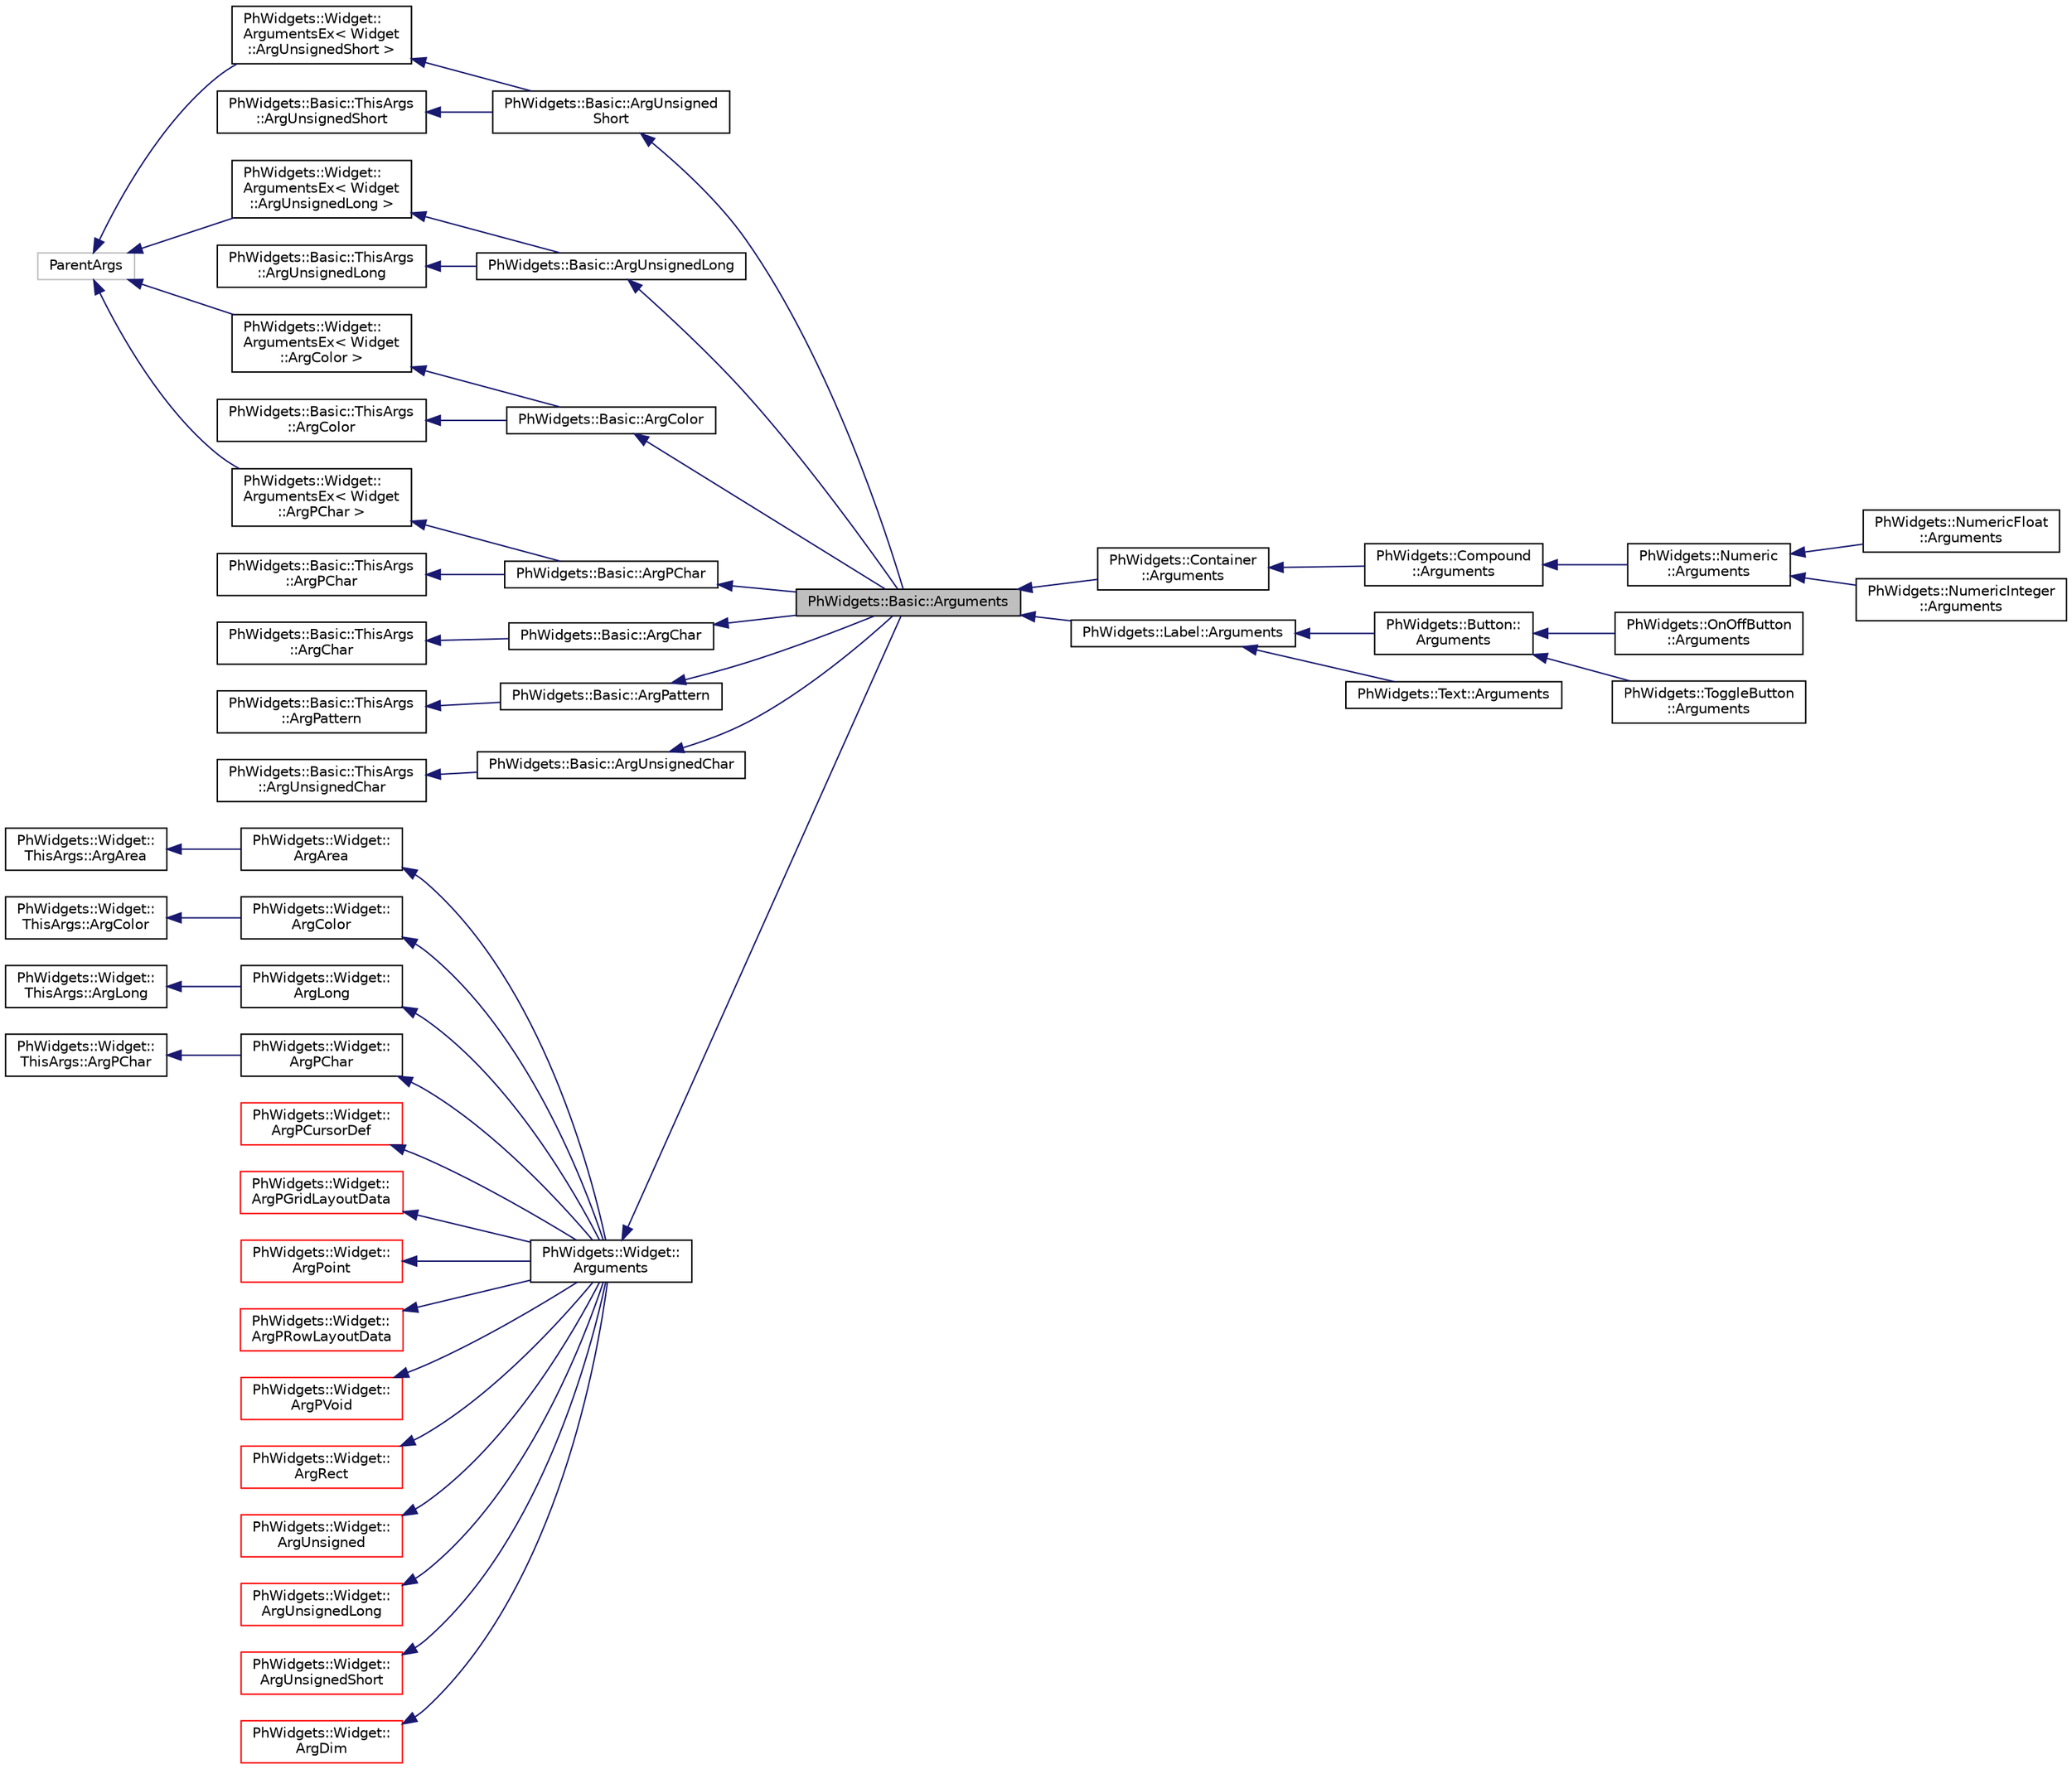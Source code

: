digraph "PhWidgets::Basic::Arguments"
{
  edge [fontname="Helvetica",fontsize="10",labelfontname="Helvetica",labelfontsize="10"];
  node [fontname="Helvetica",fontsize="10",shape=record];
  rankdir="LR";
  Node0 [label="PhWidgets::Basic::Arguments",height=0.2,width=0.4,color="black", fillcolor="grey75", style="filled", fontcolor="black"];
  Node1 -> Node0 [dir="back",color="midnightblue",fontsize="10",style="solid",fontname="Helvetica"];
  Node1 [label="PhWidgets::Basic::ArgUnsigned\lShort",height=0.2,width=0.4,color="black", fillcolor="white", style="filled",URL="$struct_ph_widgets_1_1_basic_1_1_arg_unsigned_short.html"];
  Node2 -> Node1 [dir="back",color="midnightblue",fontsize="10",style="solid",fontname="Helvetica"];
  Node2 [label="PhWidgets::Widget::\lArgumentsEx\< Widget\l::ArgUnsignedShort \>",height=0.2,width=0.4,color="black", fillcolor="white", style="filled",URL="$struct_ph_widgets_1_1_widget_1_1_arguments_ex.html"];
  Node3 -> Node2 [dir="back",color="midnightblue",fontsize="10",style="solid",fontname="Helvetica"];
  Node3 [label="ParentArgs",height=0.2,width=0.4,color="grey75", fillcolor="white", style="filled"];
  Node4 -> Node1 [dir="back",color="midnightblue",fontsize="10",style="solid",fontname="Helvetica"];
  Node4 [label="PhWidgets::Basic::ThisArgs\l::ArgUnsignedShort",height=0.2,width=0.4,color="black", fillcolor="white", style="filled",URL="$struct_ph_widgets_1_1_basic_1_1_this_args_1_1_arg_unsigned_short.html"];
  Node5 -> Node0 [dir="back",color="midnightblue",fontsize="10",style="solid",fontname="Helvetica"];
  Node5 [label="PhWidgets::Basic::ArgUnsignedLong",height=0.2,width=0.4,color="black", fillcolor="white", style="filled",URL="$struct_ph_widgets_1_1_basic_1_1_arg_unsigned_long.html"];
  Node6 -> Node5 [dir="back",color="midnightblue",fontsize="10",style="solid",fontname="Helvetica"];
  Node6 [label="PhWidgets::Widget::\lArgumentsEx\< Widget\l::ArgUnsignedLong \>",height=0.2,width=0.4,color="black", fillcolor="white", style="filled",URL="$struct_ph_widgets_1_1_widget_1_1_arguments_ex.html"];
  Node3 -> Node6 [dir="back",color="midnightblue",fontsize="10",style="solid",fontname="Helvetica"];
  Node7 -> Node5 [dir="back",color="midnightblue",fontsize="10",style="solid",fontname="Helvetica"];
  Node7 [label="PhWidgets::Basic::ThisArgs\l::ArgUnsignedLong",height=0.2,width=0.4,color="black", fillcolor="white", style="filled",URL="$struct_ph_widgets_1_1_basic_1_1_this_args_1_1_arg_unsigned_long.html"];
  Node8 -> Node0 [dir="back",color="midnightblue",fontsize="10",style="solid",fontname="Helvetica"];
  Node8 [label="PhWidgets::Basic::ArgColor",height=0.2,width=0.4,color="black", fillcolor="white", style="filled",URL="$struct_ph_widgets_1_1_basic_1_1_arg_color.html"];
  Node9 -> Node8 [dir="back",color="midnightblue",fontsize="10",style="solid",fontname="Helvetica"];
  Node9 [label="PhWidgets::Widget::\lArgumentsEx\< Widget\l::ArgColor \>",height=0.2,width=0.4,color="black", fillcolor="white", style="filled",URL="$struct_ph_widgets_1_1_widget_1_1_arguments_ex.html"];
  Node3 -> Node9 [dir="back",color="midnightblue",fontsize="10",style="solid",fontname="Helvetica"];
  Node10 -> Node8 [dir="back",color="midnightblue",fontsize="10",style="solid",fontname="Helvetica"];
  Node10 [label="PhWidgets::Basic::ThisArgs\l::ArgColor",height=0.2,width=0.4,color="black", fillcolor="white", style="filled",URL="$struct_ph_widgets_1_1_basic_1_1_this_args_1_1_arg_color.html"];
  Node11 -> Node0 [dir="back",color="midnightblue",fontsize="10",style="solid",fontname="Helvetica"];
  Node11 [label="PhWidgets::Basic::ArgChar",height=0.2,width=0.4,color="black", fillcolor="white", style="filled",URL="$struct_ph_widgets_1_1_basic_1_1_arg_char.html"];
  Node12 -> Node11 [dir="back",color="midnightblue",fontsize="10",style="solid",fontname="Helvetica"];
  Node12 [label="PhWidgets::Basic::ThisArgs\l::ArgChar",height=0.2,width=0.4,color="black", fillcolor="white", style="filled",URL="$struct_ph_widgets_1_1_basic_1_1_this_args_1_1_arg_char.html"];
  Node13 -> Node0 [dir="back",color="midnightblue",fontsize="10",style="solid",fontname="Helvetica"];
  Node13 [label="PhWidgets::Basic::ArgPattern",height=0.2,width=0.4,color="black", fillcolor="white", style="filled",URL="$struct_ph_widgets_1_1_basic_1_1_arg_pattern.html"];
  Node14 -> Node13 [dir="back",color="midnightblue",fontsize="10",style="solid",fontname="Helvetica"];
  Node14 [label="PhWidgets::Basic::ThisArgs\l::ArgPattern",height=0.2,width=0.4,color="black", fillcolor="white", style="filled",URL="$struct_ph_widgets_1_1_basic_1_1_this_args_1_1_arg_pattern.html"];
  Node15 -> Node0 [dir="back",color="midnightblue",fontsize="10",style="solid",fontname="Helvetica"];
  Node15 [label="PhWidgets::Basic::ArgUnsignedChar",height=0.2,width=0.4,color="black", fillcolor="white", style="filled",URL="$struct_ph_widgets_1_1_basic_1_1_arg_unsigned_char.html"];
  Node16 -> Node15 [dir="back",color="midnightblue",fontsize="10",style="solid",fontname="Helvetica"];
  Node16 [label="PhWidgets::Basic::ThisArgs\l::ArgUnsignedChar",height=0.2,width=0.4,color="black", fillcolor="white", style="filled",URL="$struct_ph_widgets_1_1_basic_1_1_this_args_1_1_arg_unsigned_char.html"];
  Node17 -> Node0 [dir="back",color="midnightblue",fontsize="10",style="solid",fontname="Helvetica"];
  Node17 [label="PhWidgets::Basic::ArgPChar",height=0.2,width=0.4,color="black", fillcolor="white", style="filled",URL="$struct_ph_widgets_1_1_basic_1_1_arg_p_char.html"];
  Node18 -> Node17 [dir="back",color="midnightblue",fontsize="10",style="solid",fontname="Helvetica"];
  Node18 [label="PhWidgets::Widget::\lArgumentsEx\< Widget\l::ArgPChar \>",height=0.2,width=0.4,color="black", fillcolor="white", style="filled",URL="$struct_ph_widgets_1_1_widget_1_1_arguments_ex.html"];
  Node3 -> Node18 [dir="back",color="midnightblue",fontsize="10",style="solid",fontname="Helvetica"];
  Node19 -> Node17 [dir="back",color="midnightblue",fontsize="10",style="solid",fontname="Helvetica"];
  Node19 [label="PhWidgets::Basic::ThisArgs\l::ArgPChar",height=0.2,width=0.4,color="black", fillcolor="white", style="filled",URL="$struct_ph_widgets_1_1_basic_1_1_this_args_1_1_arg_p_char.html"];
  Node20 -> Node0 [dir="back",color="midnightblue",fontsize="10",style="solid",fontname="Helvetica"];
  Node20 [label="PhWidgets::Widget::\lArguments",height=0.2,width=0.4,color="black", fillcolor="white", style="filled",URL="$struct_ph_widgets_1_1_widget_1_1_arguments.html"];
  Node21 -> Node20 [dir="back",color="midnightblue",fontsize="10",style="solid",fontname="Helvetica"];
  Node21 [label="PhWidgets::Widget::\lArgArea",height=0.2,width=0.4,color="black", fillcolor="white", style="filled",URL="$struct_ph_widgets_1_1_widget_1_1_arg_area.html"];
  Node22 -> Node21 [dir="back",color="midnightblue",fontsize="10",style="solid",fontname="Helvetica"];
  Node22 [label="PhWidgets::Widget::\lThisArgs::ArgArea",height=0.2,width=0.4,color="black", fillcolor="white", style="filled",URL="$struct_ph_widgets_1_1_widget_1_1_this_args_1_1_arg_area.html"];
  Node23 -> Node20 [dir="back",color="midnightblue",fontsize="10",style="solid",fontname="Helvetica"];
  Node23 [label="PhWidgets::Widget::\lArgColor",height=0.2,width=0.4,color="black", fillcolor="white", style="filled",URL="$struct_ph_widgets_1_1_widget_1_1_arg_color.html"];
  Node24 -> Node23 [dir="back",color="midnightblue",fontsize="10",style="solid",fontname="Helvetica"];
  Node24 [label="PhWidgets::Widget::\lThisArgs::ArgColor",height=0.2,width=0.4,color="black", fillcolor="white", style="filled",URL="$struct_ph_widgets_1_1_widget_1_1_this_args_1_1_arg_color.html"];
  Node25 -> Node20 [dir="back",color="midnightblue",fontsize="10",style="solid",fontname="Helvetica"];
  Node25 [label="PhWidgets::Widget::\lArgLong",height=0.2,width=0.4,color="black", fillcolor="white", style="filled",URL="$struct_ph_widgets_1_1_widget_1_1_arg_long.html"];
  Node26 -> Node25 [dir="back",color="midnightblue",fontsize="10",style="solid",fontname="Helvetica"];
  Node26 [label="PhWidgets::Widget::\lThisArgs::ArgLong",height=0.2,width=0.4,color="black", fillcolor="white", style="filled",URL="$struct_ph_widgets_1_1_widget_1_1_this_args_1_1_arg_long.html"];
  Node27 -> Node20 [dir="back",color="midnightblue",fontsize="10",style="solid",fontname="Helvetica"];
  Node27 [label="PhWidgets::Widget::\lArgPChar",height=0.2,width=0.4,color="black", fillcolor="white", style="filled",URL="$struct_ph_widgets_1_1_widget_1_1_arg_p_char.html"];
  Node28 -> Node27 [dir="back",color="midnightblue",fontsize="10",style="solid",fontname="Helvetica"];
  Node28 [label="PhWidgets::Widget::\lThisArgs::ArgPChar",height=0.2,width=0.4,color="black", fillcolor="white", style="filled",URL="$struct_ph_widgets_1_1_widget_1_1_this_args_1_1_arg_p_char.html"];
  Node29 -> Node20 [dir="back",color="midnightblue",fontsize="10",style="solid",fontname="Helvetica"];
  Node29 [label="PhWidgets::Widget::\lArgPCursorDef",height=0.2,width=0.4,color="red", fillcolor="white", style="filled",URL="$struct_ph_widgets_1_1_widget_1_1_arg_p_cursor_def.html"];
  Node31 -> Node20 [dir="back",color="midnightblue",fontsize="10",style="solid",fontname="Helvetica"];
  Node31 [label="PhWidgets::Widget::\lArgPGridLayoutData",height=0.2,width=0.4,color="red", fillcolor="white", style="filled",URL="$struct_ph_widgets_1_1_widget_1_1_arg_p_grid_layout_data.html"];
  Node33 -> Node20 [dir="back",color="midnightblue",fontsize="10",style="solid",fontname="Helvetica"];
  Node33 [label="PhWidgets::Widget::\lArgPoint",height=0.2,width=0.4,color="red", fillcolor="white", style="filled",URL="$struct_ph_widgets_1_1_widget_1_1_arg_point.html"];
  Node35 -> Node20 [dir="back",color="midnightblue",fontsize="10",style="solid",fontname="Helvetica"];
  Node35 [label="PhWidgets::Widget::\lArgPRowLayoutData",height=0.2,width=0.4,color="red", fillcolor="white", style="filled",URL="$struct_ph_widgets_1_1_widget_1_1_arg_p_row_layout_data.html"];
  Node37 -> Node20 [dir="back",color="midnightblue",fontsize="10",style="solid",fontname="Helvetica"];
  Node37 [label="PhWidgets::Widget::\lArgPVoid",height=0.2,width=0.4,color="red", fillcolor="white", style="filled",URL="$struct_ph_widgets_1_1_widget_1_1_arg_p_void.html"];
  Node39 -> Node20 [dir="back",color="midnightblue",fontsize="10",style="solid",fontname="Helvetica"];
  Node39 [label="PhWidgets::Widget::\lArgRect",height=0.2,width=0.4,color="red", fillcolor="white", style="filled",URL="$struct_ph_widgets_1_1_widget_1_1_arg_rect.html"];
  Node41 -> Node20 [dir="back",color="midnightblue",fontsize="10",style="solid",fontname="Helvetica"];
  Node41 [label="PhWidgets::Widget::\lArgUnsigned",height=0.2,width=0.4,color="red", fillcolor="white", style="filled",URL="$struct_ph_widgets_1_1_widget_1_1_arg_unsigned.html"];
  Node43 -> Node20 [dir="back",color="midnightblue",fontsize="10",style="solid",fontname="Helvetica"];
  Node43 [label="PhWidgets::Widget::\lArgUnsignedLong",height=0.2,width=0.4,color="red", fillcolor="white", style="filled",URL="$struct_ph_widgets_1_1_widget_1_1_arg_unsigned_long.html"];
  Node45 -> Node20 [dir="back",color="midnightblue",fontsize="10",style="solid",fontname="Helvetica"];
  Node45 [label="PhWidgets::Widget::\lArgUnsignedShort",height=0.2,width=0.4,color="red", fillcolor="white", style="filled",URL="$struct_ph_widgets_1_1_widget_1_1_arg_unsigned_short.html"];
  Node47 -> Node20 [dir="back",color="midnightblue",fontsize="10",style="solid",fontname="Helvetica"];
  Node47 [label="PhWidgets::Widget::\lArgDim",height=0.2,width=0.4,color="red", fillcolor="white", style="filled",URL="$struct_ph_widgets_1_1_widget_1_1_arg_dim.html"];
  Node0 -> Node49 [dir="back",color="midnightblue",fontsize="10",style="solid",fontname="Helvetica"];
  Node49 [label="PhWidgets::Container\l::Arguments",height=0.2,width=0.4,color="black", fillcolor="white", style="filled",URL="$struct_ph_widgets_1_1_container_1_1_arguments.html"];
  Node49 -> Node50 [dir="back",color="midnightblue",fontsize="10",style="solid",fontname="Helvetica"];
  Node50 [label="PhWidgets::Compound\l::Arguments",height=0.2,width=0.4,color="black", fillcolor="white", style="filled",URL="$struct_ph_widgets_1_1_compound_1_1_arguments.html"];
  Node50 -> Node51 [dir="back",color="midnightblue",fontsize="10",style="solid",fontname="Helvetica"];
  Node51 [label="PhWidgets::Numeric\l::Arguments",height=0.2,width=0.4,color="black", fillcolor="white", style="filled",URL="$struct_ph_widgets_1_1_numeric_1_1_arguments.html"];
  Node51 -> Node52 [dir="back",color="midnightblue",fontsize="10",style="solid",fontname="Helvetica"];
  Node52 [label="PhWidgets::NumericFloat\l::Arguments",height=0.2,width=0.4,color="black", fillcolor="white", style="filled",URL="$struct_ph_widgets_1_1_numeric_float_1_1_arguments.html"];
  Node51 -> Node53 [dir="back",color="midnightblue",fontsize="10",style="solid",fontname="Helvetica"];
  Node53 [label="PhWidgets::NumericInteger\l::Arguments",height=0.2,width=0.4,color="black", fillcolor="white", style="filled",URL="$struct_ph_widgets_1_1_numeric_integer_1_1_arguments.html"];
  Node0 -> Node54 [dir="back",color="midnightblue",fontsize="10",style="solid",fontname="Helvetica"];
  Node54 [label="PhWidgets::Label::Arguments",height=0.2,width=0.4,color="black", fillcolor="white", style="filled",URL="$struct_ph_widgets_1_1_label_1_1_arguments.html"];
  Node54 -> Node55 [dir="back",color="midnightblue",fontsize="10",style="solid",fontname="Helvetica"];
  Node55 [label="PhWidgets::Button::\lArguments",height=0.2,width=0.4,color="black", fillcolor="white", style="filled",URL="$struct_ph_widgets_1_1_button_1_1_arguments.html"];
  Node55 -> Node56 [dir="back",color="midnightblue",fontsize="10",style="solid",fontname="Helvetica"];
  Node56 [label="PhWidgets::OnOffButton\l::Arguments",height=0.2,width=0.4,color="black", fillcolor="white", style="filled",URL="$struct_ph_widgets_1_1_on_off_button_1_1_arguments.html"];
  Node55 -> Node57 [dir="back",color="midnightblue",fontsize="10",style="solid",fontname="Helvetica"];
  Node57 [label="PhWidgets::ToggleButton\l::Arguments",height=0.2,width=0.4,color="black", fillcolor="white", style="filled",URL="$struct_ph_widgets_1_1_toggle_button_1_1_arguments.html"];
  Node54 -> Node58 [dir="back",color="midnightblue",fontsize="10",style="solid",fontname="Helvetica"];
  Node58 [label="PhWidgets::Text::Arguments",height=0.2,width=0.4,color="black", fillcolor="white", style="filled",URL="$struct_ph_widgets_1_1_text_1_1_arguments.html"];
}

